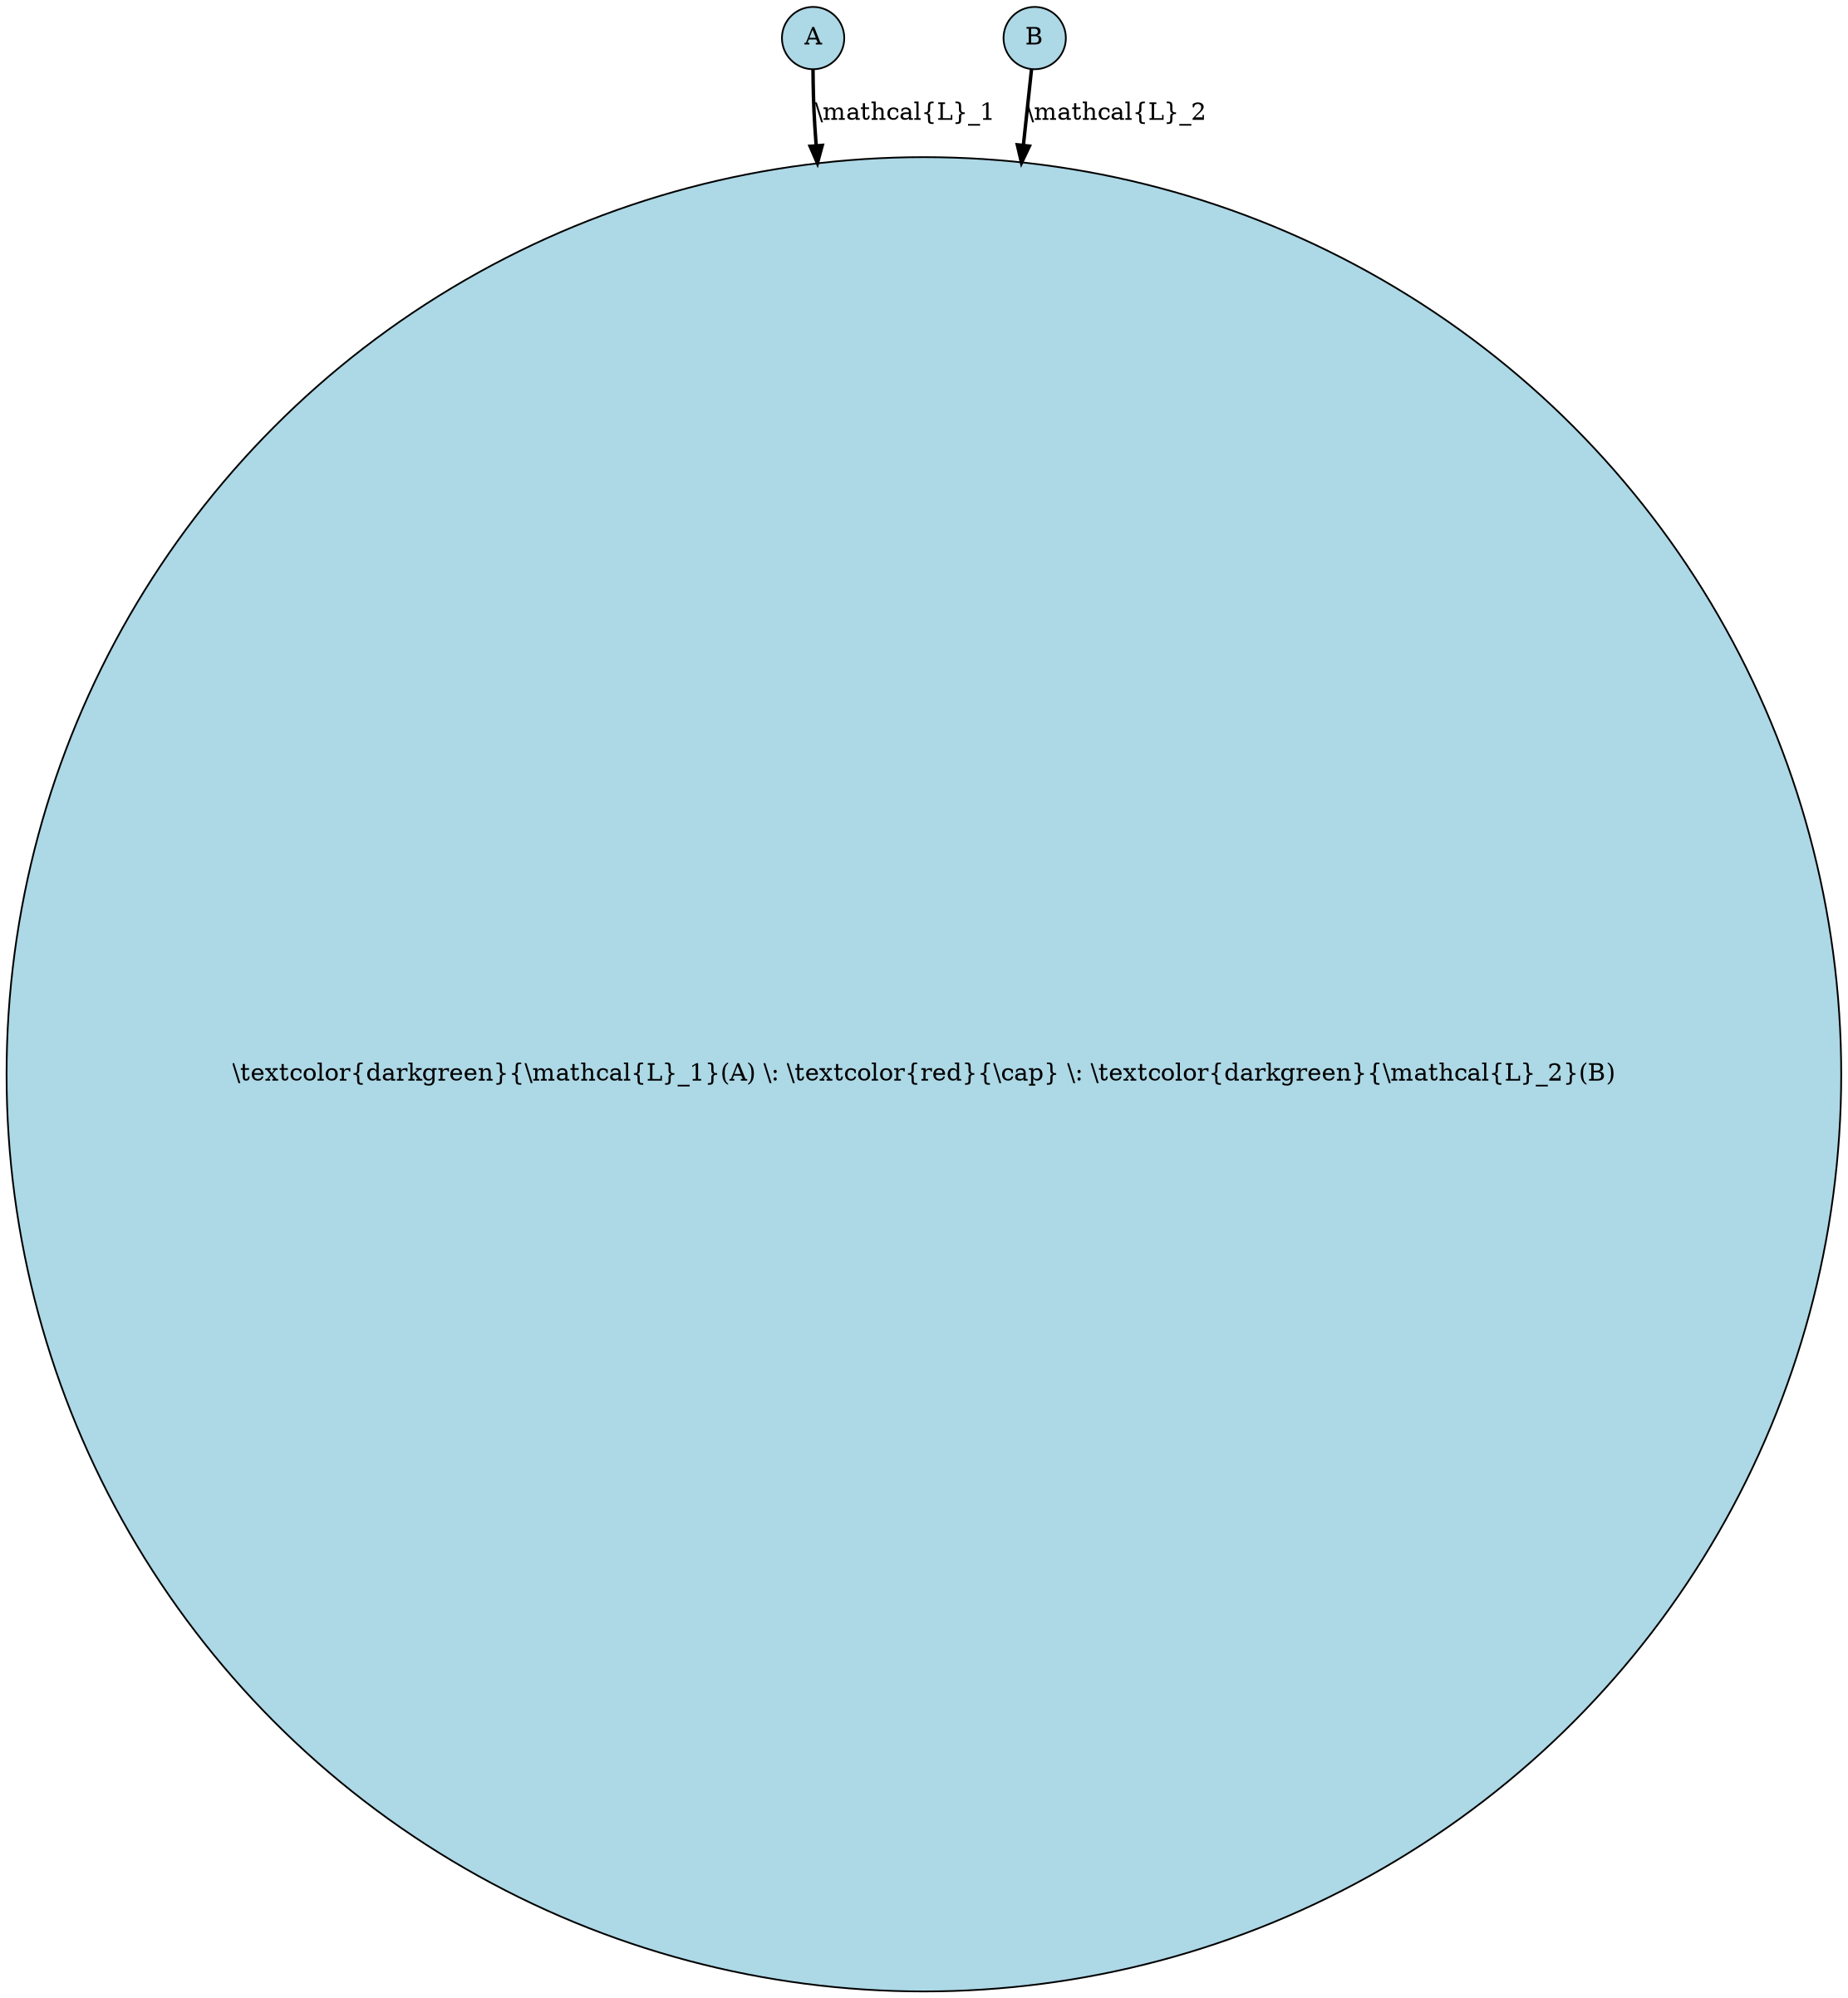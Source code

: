 strict digraph "algebraic-perspective" {
  d2tdocpreamble="\definecolor{darkgreen}{rgb}{0., 0.6, 0.}"
  node [shape="circle",style="filled",fillcolor="lightblue"];
  edge [style="bold"];

  "A" -> "A int B" [label="\\mathcal{L}_1"];
  "B" -> "A int B" [label="\\mathcal{L}_2"];
  "A int B" [label="\\textcolor{darkgreen}{\\mathcal{L}_1}(A) \\: \\textcolor{red}{\\cap} \\: \\textcolor{darkgreen}{\\mathcal{L}_2}(B)"];
}
